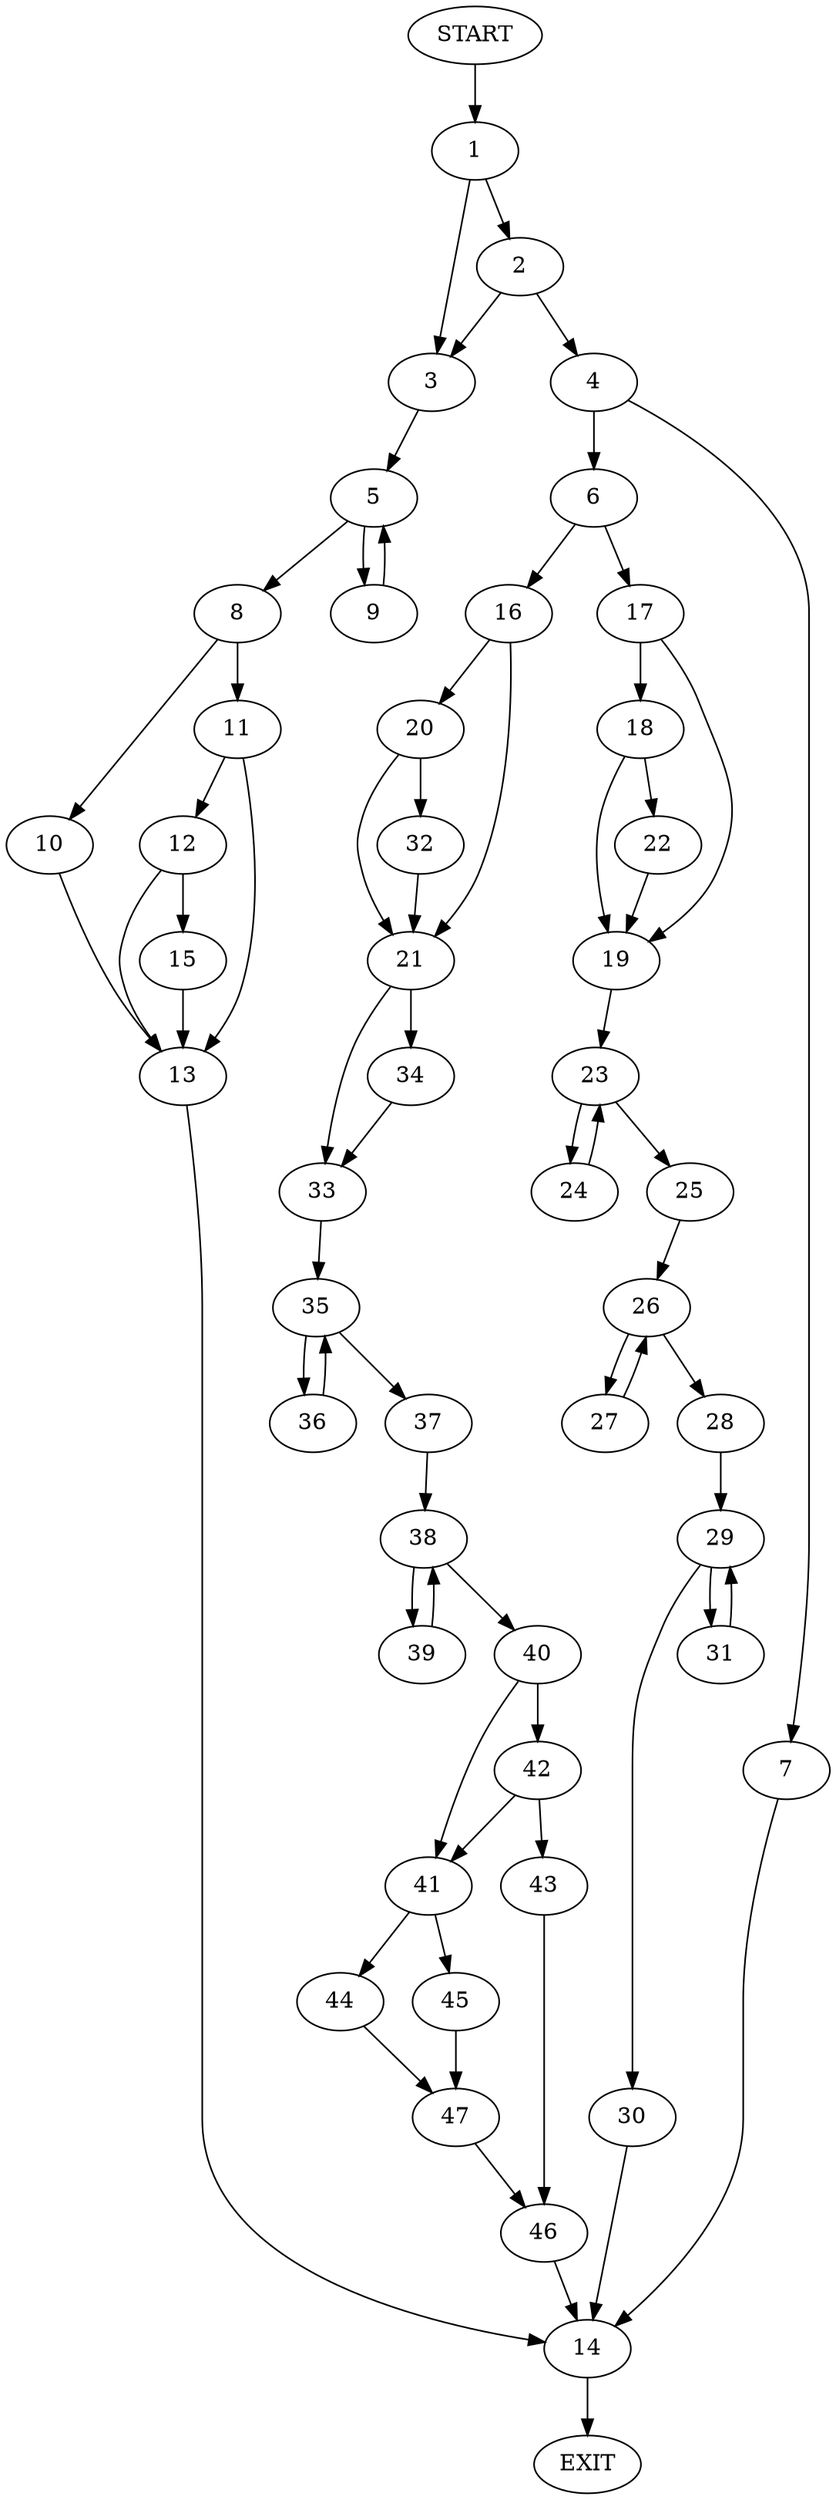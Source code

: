 digraph {
0 [label="START"]
48 [label="EXIT"]
0 -> 1
1 -> 2
1 -> 3
2 -> 4
2 -> 3
3 -> 5
4 -> 6
4 -> 7
5 -> 8
5 -> 9
8 -> 10
8 -> 11
9 -> 5
11 -> 12
11 -> 13
10 -> 13
13 -> 14
12 -> 13
12 -> 15
15 -> 13
14 -> 48
7 -> 14
6 -> 16
6 -> 17
17 -> 18
17 -> 19
16 -> 20
16 -> 21
18 -> 19
18 -> 22
19 -> 23
22 -> 19
23 -> 24
23 -> 25
24 -> 23
25 -> 26
26 -> 27
26 -> 28
27 -> 26
28 -> 29
29 -> 30
29 -> 31
31 -> 29
30 -> 14
20 -> 32
20 -> 21
21 -> 33
21 -> 34
32 -> 21
33 -> 35
34 -> 33
35 -> 36
35 -> 37
37 -> 38
36 -> 35
38 -> 39
38 -> 40
40 -> 41
40 -> 42
39 -> 38
42 -> 41
42 -> 43
41 -> 44
41 -> 45
43 -> 46
46 -> 14
45 -> 47
44 -> 47
47 -> 46
}
